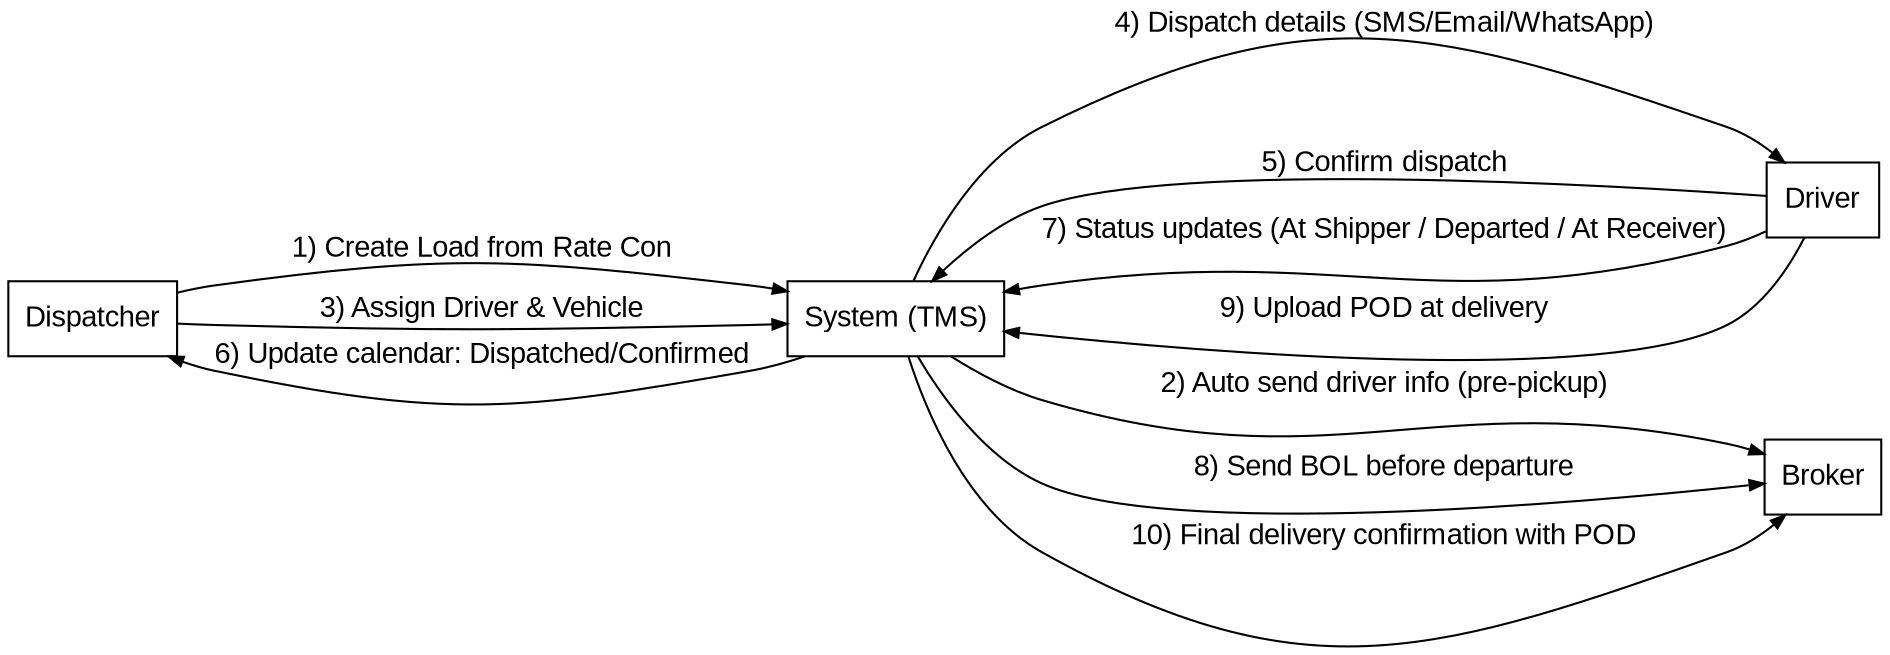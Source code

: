 digraph Sequence_Dispatch {
  rankdir=LR;
  fontname="Arial";
  node [shape=box, fontname="Arial"];
  edge [fontname="Arial", arrowsize=0.7];

  Dispatcher [label="Dispatcher"];
  TMS [label="System (TMS)"];
  Driver [label="Driver"];
  Broker [label="Broker"];

  Dispatcher -> TMS [label="1) Create Load from Rate Con"];
  TMS -> Broker [label="2) Auto send driver info (pre-pickup)"];
  Dispatcher -> TMS [label="3) Assign Driver & Vehicle"];
  TMS -> Driver [label="4) Dispatch details (SMS/Email/WhatsApp)"];
  Driver -> TMS [label="5) Confirm dispatch"];
  TMS -> Dispatcher [label="6) Update calendar: Dispatched/Confirmed"];
  Driver -> TMS [label="7) Status updates (At Shipper / Departed / At Receiver)"];
  TMS -> Broker [label="8) Send BOL before departure"];
  Driver -> TMS [label="9) Upload POD at delivery"];
  TMS -> Broker [label="10) Final delivery confirmation with POD"];
}